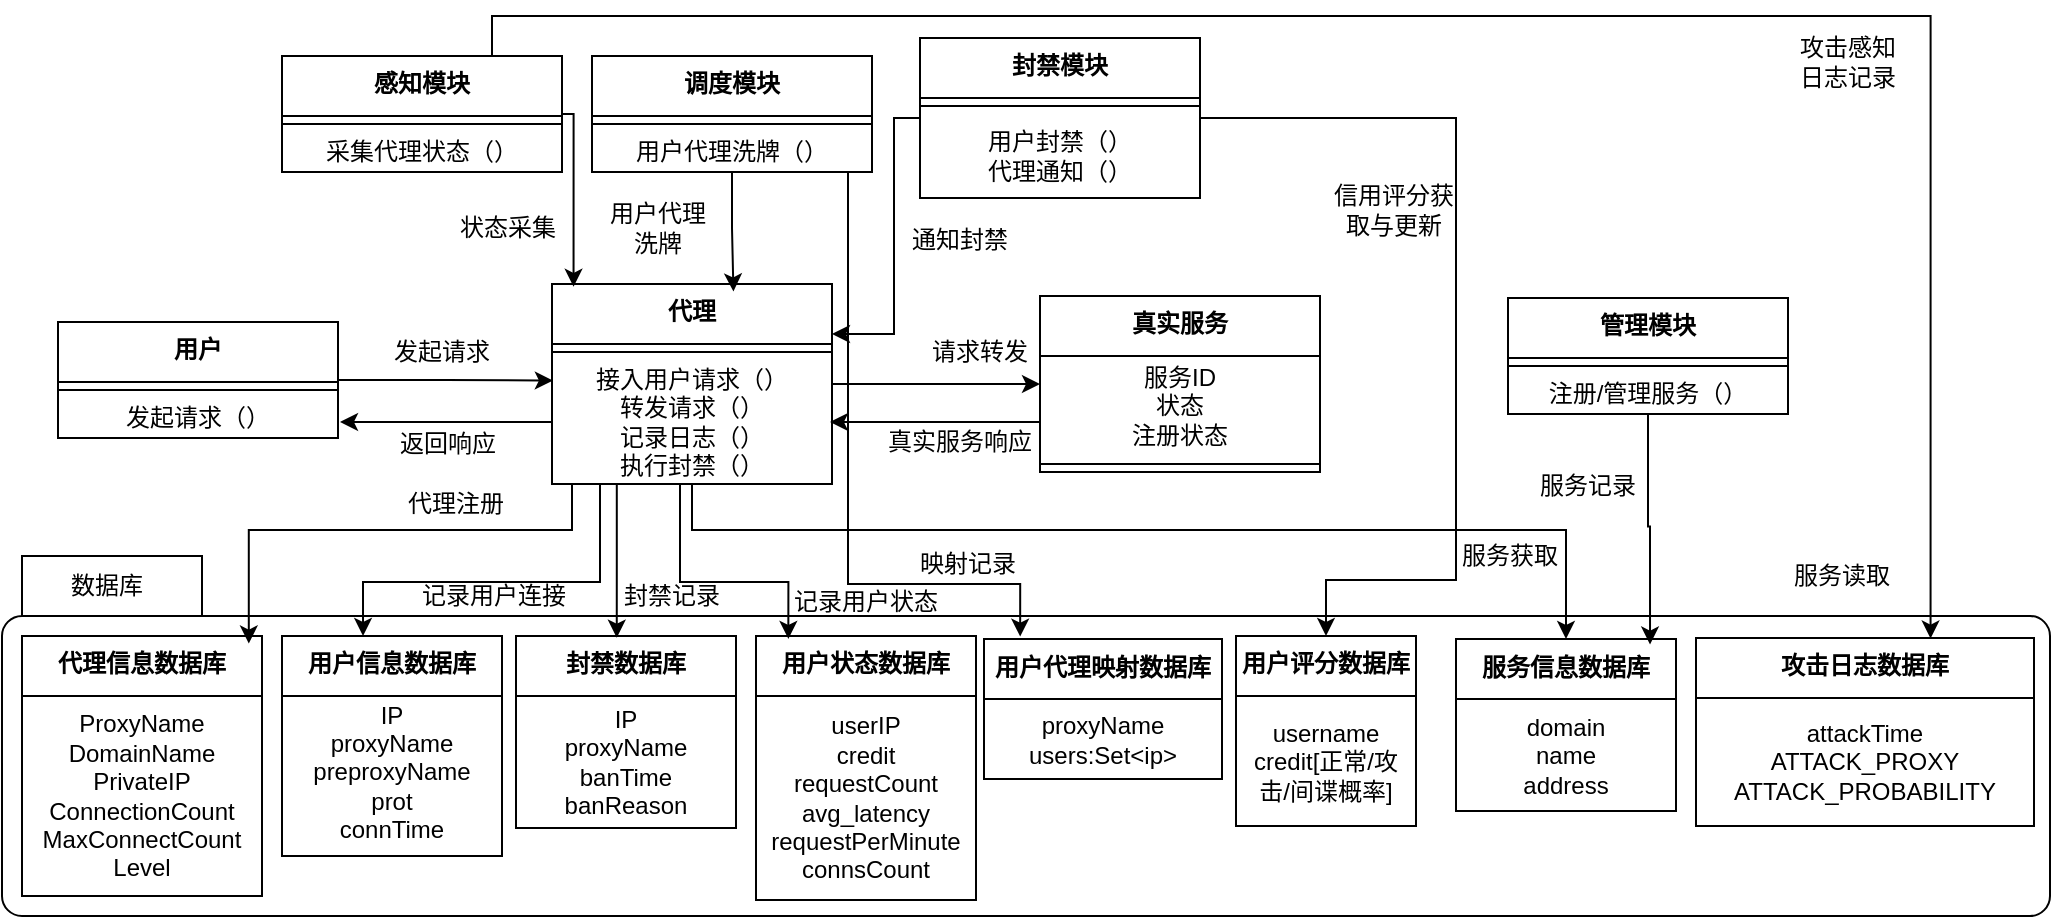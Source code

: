 <mxfile version="27.2.0">
  <diagram name="第 1 页" id="DZ0QAbeRI2pH2U1L4XII">
    <mxGraphModel dx="1176" dy="674" grid="0" gridSize="10" guides="1" tooltips="1" connect="1" arrows="1" fold="1" page="0" pageScale="1" pageWidth="827" pageHeight="1169" math="0" shadow="0">
      <root>
        <mxCell id="0" />
        <mxCell id="1" parent="0" />
        <mxCell id="5Vh5JoUaNr1qmaX9OePp-87" value="数据库" style="shape=folder;align=center;verticalAlign=middle;fontStyle=0;tabWidth=100;tabHeight=30;tabPosition=left;html=1;boundedLbl=1;labelInHeader=1;rounded=1;absoluteArcSize=1;arcSize=10;whiteSpace=wrap;" parent="1" vertex="1">
          <mxGeometry x="40" y="360" width="1024" height="180" as="geometry" />
        </mxCell>
        <mxCell id="5Vh5JoUaNr1qmaX9OePp-16" value="&lt;b&gt;真实服务&lt;/b&gt;" style="swimlane;fontStyle=0;align=center;verticalAlign=top;childLayout=stackLayout;horizontal=1;startSize=30;horizontalStack=0;resizeParent=1;resizeParentMax=0;resizeLast=0;collapsible=0;marginBottom=0;html=1;whiteSpace=wrap;" parent="1" vertex="1">
          <mxGeometry x="559" y="230" width="140" height="88" as="geometry" />
        </mxCell>
        <mxCell id="5Vh5JoUaNr1qmaX9OePp-17" value="服务ID&lt;div&gt;状态&lt;/div&gt;&lt;div&gt;注册状态&lt;/div&gt;" style="text;html=1;strokeColor=none;fillColor=none;align=center;verticalAlign=middle;spacingLeft=4;spacingRight=4;overflow=hidden;rotatable=0;points=[[0,0.5],[1,0.5]];portConstraint=eastwest;whiteSpace=wrap;" parent="5Vh5JoUaNr1qmaX9OePp-16" vertex="1">
          <mxGeometry y="30" width="140" height="50" as="geometry" />
        </mxCell>
        <mxCell id="5Vh5JoUaNr1qmaX9OePp-21" value="" style="line;strokeWidth=1;fillColor=none;align=left;verticalAlign=middle;spacingTop=-1;spacingLeft=3;spacingRight=3;rotatable=0;labelPosition=right;points=[];portConstraint=eastwest;" parent="5Vh5JoUaNr1qmaX9OePp-16" vertex="1">
          <mxGeometry y="80" width="140" height="8" as="geometry" />
        </mxCell>
        <mxCell id="V5THwoHqdK0BH-ILcZmP-6" style="edgeStyle=orthogonalEdgeStyle;rounded=0;orthogonalLoop=1;jettySize=auto;html=1;exitX=1;exitY=0.5;exitDx=0;exitDy=0;" edge="1" parent="1" source="5Vh5JoUaNr1qmaX9OePp-42">
          <mxGeometry relative="1" as="geometry">
            <mxPoint x="315.429" y="272.286" as="targetPoint" />
          </mxGeometry>
        </mxCell>
        <mxCell id="5Vh5JoUaNr1qmaX9OePp-42" value="&lt;b&gt;用户&lt;/b&gt;" style="swimlane;fontStyle=0;align=center;verticalAlign=top;childLayout=stackLayout;horizontal=1;startSize=30;horizontalStack=0;resizeParent=1;resizeParentMax=0;resizeLast=0;collapsible=0;marginBottom=0;html=1;whiteSpace=wrap;" parent="1" vertex="1">
          <mxGeometry x="68" y="243" width="140" height="58" as="geometry" />
        </mxCell>
        <mxCell id="5Vh5JoUaNr1qmaX9OePp-44" value="" style="line;strokeWidth=1;fillColor=none;align=left;verticalAlign=middle;spacingTop=-1;spacingLeft=3;spacingRight=3;rotatable=0;labelPosition=right;points=[];portConstraint=eastwest;" parent="5Vh5JoUaNr1qmaX9OePp-42" vertex="1">
          <mxGeometry y="30" width="140" height="8" as="geometry" />
        </mxCell>
        <mxCell id="5Vh5JoUaNr1qmaX9OePp-45" value="发起请求（）" style="text;html=1;strokeColor=none;fillColor=none;align=center;verticalAlign=middle;spacingLeft=4;spacingRight=4;overflow=hidden;rotatable=0;points=[[0,0.5],[1,0.5]];portConstraint=eastwest;whiteSpace=wrap;" parent="5Vh5JoUaNr1qmaX9OePp-42" vertex="1">
          <mxGeometry y="38" width="140" height="20" as="geometry" />
        </mxCell>
        <mxCell id="5Vh5JoUaNr1qmaX9OePp-50" value="&lt;b&gt;感知模块&lt;/b&gt;" style="swimlane;fontStyle=0;align=center;verticalAlign=top;childLayout=stackLayout;horizontal=1;startSize=30;horizontalStack=0;resizeParent=1;resizeParentMax=0;resizeLast=0;collapsible=0;marginBottom=0;html=1;whiteSpace=wrap;" parent="1" vertex="1">
          <mxGeometry x="180" y="110" width="140" height="58" as="geometry" />
        </mxCell>
        <mxCell id="5Vh5JoUaNr1qmaX9OePp-52" value="" style="line;strokeWidth=1;fillColor=none;align=left;verticalAlign=middle;spacingTop=-1;spacingLeft=3;spacingRight=3;rotatable=0;labelPosition=right;points=[];portConstraint=eastwest;" parent="5Vh5JoUaNr1qmaX9OePp-50" vertex="1">
          <mxGeometry y="30" width="140" height="8" as="geometry" />
        </mxCell>
        <mxCell id="5Vh5JoUaNr1qmaX9OePp-53" value="采集代理状态（）" style="text;html=1;strokeColor=none;fillColor=none;align=center;verticalAlign=middle;spacingLeft=4;spacingRight=4;overflow=hidden;rotatable=0;points=[[0,0.5],[1,0.5]];portConstraint=eastwest;whiteSpace=wrap;" parent="5Vh5JoUaNr1qmaX9OePp-50" vertex="1">
          <mxGeometry y="38" width="140" height="20" as="geometry" />
        </mxCell>
        <mxCell id="V5THwoHqdK0BH-ILcZmP-37" style="edgeStyle=orthogonalEdgeStyle;rounded=0;orthogonalLoop=1;jettySize=auto;html=1;entryX=0.152;entryY=-0.017;entryDx=0;entryDy=0;entryPerimeter=0;" edge="1" parent="1" target="V5THwoHqdK0BH-ILcZmP-3">
          <mxGeometry relative="1" as="geometry">
            <mxPoint x="462.999" y="168" as="sourcePoint" />
            <mxPoint x="582.999" y="401.5" as="targetPoint" />
            <Array as="points">
              <mxPoint x="463" y="374" />
              <mxPoint x="549" y="374" />
            </Array>
          </mxGeometry>
        </mxCell>
        <mxCell id="5Vh5JoUaNr1qmaX9OePp-54" value="&lt;b&gt;调度模块&lt;/b&gt;" style="swimlane;fontStyle=0;align=center;verticalAlign=top;childLayout=stackLayout;horizontal=1;startSize=30;horizontalStack=0;resizeParent=1;resizeParentMax=0;resizeLast=0;collapsible=0;marginBottom=0;html=1;whiteSpace=wrap;" parent="1" vertex="1">
          <mxGeometry x="335" y="110" width="140" height="58" as="geometry" />
        </mxCell>
        <mxCell id="5Vh5JoUaNr1qmaX9OePp-56" value="" style="line;strokeWidth=1;fillColor=none;align=left;verticalAlign=middle;spacingTop=-1;spacingLeft=3;spacingRight=3;rotatable=0;labelPosition=right;points=[];portConstraint=eastwest;" parent="5Vh5JoUaNr1qmaX9OePp-54" vertex="1">
          <mxGeometry y="30" width="140" height="8" as="geometry" />
        </mxCell>
        <mxCell id="5Vh5JoUaNr1qmaX9OePp-57" value="用户代理洗牌（）" style="text;html=1;strokeColor=none;fillColor=none;align=center;verticalAlign=middle;spacingLeft=4;spacingRight=4;overflow=hidden;rotatable=0;points=[[0,0.5],[1,0.5]];portConstraint=eastwest;whiteSpace=wrap;" parent="5Vh5JoUaNr1qmaX9OePp-54" vertex="1">
          <mxGeometry y="38" width="140" height="20" as="geometry" />
        </mxCell>
        <mxCell id="5Vh5JoUaNr1qmaX9OePp-58" value="&lt;b&gt;代理信息数据库&lt;/b&gt;" style="swimlane;fontStyle=0;align=center;verticalAlign=top;childLayout=stackLayout;horizontal=1;startSize=30;horizontalStack=0;resizeParent=1;resizeParentMax=0;resizeLast=0;collapsible=0;marginBottom=0;html=1;whiteSpace=wrap;" parent="1" vertex="1">
          <mxGeometry x="50" y="400" width="120" height="130" as="geometry" />
        </mxCell>
        <mxCell id="5Vh5JoUaNr1qmaX9OePp-59" value="&lt;div&gt;&lt;div&gt;ProxyName&lt;/div&gt;&lt;/div&gt;&lt;div&gt;DomainName&lt;/div&gt;&lt;div&gt;PrivateIP&lt;/div&gt;&lt;div&gt;ConnectionCount&lt;/div&gt;&lt;div&gt;MaxConnectCount&lt;/div&gt;&lt;div&gt;Level&lt;/div&gt;" style="text;html=1;strokeColor=none;fillColor=none;align=center;verticalAlign=middle;spacingLeft=4;spacingRight=4;overflow=hidden;rotatable=0;points=[[0,0.5],[1,0.5]];portConstraint=eastwest;whiteSpace=wrap;" parent="5Vh5JoUaNr1qmaX9OePp-58" vertex="1">
          <mxGeometry y="30" width="120" height="100" as="geometry" />
        </mxCell>
        <mxCell id="5Vh5JoUaNr1qmaX9OePp-62" value="&lt;b&gt;管理模块&lt;/b&gt;" style="swimlane;fontStyle=0;align=center;verticalAlign=top;childLayout=stackLayout;horizontal=1;startSize=30;horizontalStack=0;resizeParent=1;resizeParentMax=0;resizeLast=0;collapsible=0;marginBottom=0;html=1;whiteSpace=wrap;" parent="1" vertex="1">
          <mxGeometry x="793" y="231" width="140" height="58" as="geometry" />
        </mxCell>
        <mxCell id="5Vh5JoUaNr1qmaX9OePp-64" value="" style="line;strokeWidth=1;fillColor=none;align=left;verticalAlign=middle;spacingTop=-1;spacingLeft=3;spacingRight=3;rotatable=0;labelPosition=right;points=[];portConstraint=eastwest;" parent="5Vh5JoUaNr1qmaX9OePp-62" vertex="1">
          <mxGeometry y="30" width="140" height="8" as="geometry" />
        </mxCell>
        <mxCell id="5Vh5JoUaNr1qmaX9OePp-65" value="注册/管理服务（）" style="text;html=1;strokeColor=none;fillColor=none;align=center;verticalAlign=middle;spacingLeft=4;spacingRight=4;overflow=hidden;rotatable=0;points=[[0,0.5],[1,0.5]];portConstraint=eastwest;whiteSpace=wrap;" parent="5Vh5JoUaNr1qmaX9OePp-62" vertex="1">
          <mxGeometry y="38" width="140" height="20" as="geometry" />
        </mxCell>
        <mxCell id="V5THwoHqdK0BH-ILcZmP-12" style="edgeStyle=orthogonalEdgeStyle;rounded=0;orthogonalLoop=1;jettySize=auto;html=1;entryX=0;entryY=0.5;entryDx=0;entryDy=0;" edge="1" parent="1" source="5Vh5JoUaNr1qmaX9OePp-66" target="5Vh5JoUaNr1qmaX9OePp-16">
          <mxGeometry relative="1" as="geometry" />
        </mxCell>
        <mxCell id="V5THwoHqdK0BH-ILcZmP-39" style="edgeStyle=orthogonalEdgeStyle;rounded=0;orthogonalLoop=1;jettySize=auto;html=1;" edge="1" parent="1">
          <mxGeometry relative="1" as="geometry">
            <mxPoint x="351.49" y="324" as="sourcePoint" />
            <mxPoint x="220.519" y="400" as="targetPoint" />
            <Array as="points">
              <mxPoint x="339" y="324" />
              <mxPoint x="339" y="373" />
              <mxPoint x="221" y="373" />
            </Array>
          </mxGeometry>
        </mxCell>
        <mxCell id="V5THwoHqdK0BH-ILcZmP-49" style="edgeStyle=orthogonalEdgeStyle;rounded=0;orthogonalLoop=1;jettySize=auto;html=1;" edge="1" parent="1" source="5Vh5JoUaNr1qmaX9OePp-66" target="5Vh5JoUaNr1qmaX9OePp-90">
          <mxGeometry relative="1" as="geometry">
            <Array as="points">
              <mxPoint x="385" y="347" />
              <mxPoint x="822" y="347" />
            </Array>
          </mxGeometry>
        </mxCell>
        <mxCell id="5Vh5JoUaNr1qmaX9OePp-66" value="&lt;b&gt;代理&lt;/b&gt;" style="swimlane;fontStyle=0;align=center;verticalAlign=top;childLayout=stackLayout;horizontal=1;startSize=30;horizontalStack=0;resizeParent=1;resizeParentMax=0;resizeLast=0;collapsible=0;marginBottom=0;html=1;whiteSpace=wrap;" parent="1" vertex="1">
          <mxGeometry x="315" y="224" width="140" height="100" as="geometry" />
        </mxCell>
        <mxCell id="5Vh5JoUaNr1qmaX9OePp-68" value="" style="line;strokeWidth=1;fillColor=none;align=left;verticalAlign=middle;spacingTop=-1;spacingLeft=3;spacingRight=3;rotatable=0;labelPosition=right;points=[];portConstraint=eastwest;" parent="5Vh5JoUaNr1qmaX9OePp-66" vertex="1">
          <mxGeometry y="30" width="140" height="8" as="geometry" />
        </mxCell>
        <mxCell id="5Vh5JoUaNr1qmaX9OePp-69" value="接入用户请求（&lt;span style=&quot;background-color: transparent; color: light-dark(rgb(0, 0, 0), rgb(255, 255, 255));&quot;&gt;）&lt;/span&gt;&lt;div&gt;&lt;span style=&quot;background-color: transparent; color: light-dark(rgb(0, 0, 0), rgb(255, 255, 255));&quot;&gt;转发请求（）&lt;/span&gt;&lt;/div&gt;&lt;div&gt;&lt;span style=&quot;background-color: transparent; color: light-dark(rgb(0, 0, 0), rgb(255, 255, 255));&quot;&gt;记录日志（&lt;/span&gt;&lt;span style=&quot;background-color: transparent; color: light-dark(rgb(0, 0, 0), rgb(255, 255, 255));&quot;&gt;）&lt;/span&gt;&lt;/div&gt;&lt;div&gt;&lt;span style=&quot;background-color: transparent; color: light-dark(rgb(0, 0, 0), rgb(255, 255, 255));&quot;&gt;执行封禁（）&lt;/span&gt;&lt;/div&gt;" style="text;html=1;strokeColor=none;fillColor=none;align=center;verticalAlign=middle;spacingLeft=4;spacingRight=4;overflow=hidden;rotatable=0;points=[[0,0.5],[1,0.5]];portConstraint=eastwest;whiteSpace=wrap;" parent="5Vh5JoUaNr1qmaX9OePp-66" vertex="1">
          <mxGeometry y="38" width="140" height="62" as="geometry" />
        </mxCell>
        <mxCell id="V5THwoHqdK0BH-ILcZmP-35" style="edgeStyle=orthogonalEdgeStyle;rounded=0;orthogonalLoop=1;jettySize=auto;html=1;" edge="1" parent="1" source="5Vh5JoUaNr1qmaX9OePp-74" target="5Vh5JoUaNr1qmaX9OePp-98">
          <mxGeometry relative="1" as="geometry">
            <Array as="points">
              <mxPoint x="767" y="141" />
              <mxPoint x="767" y="372" />
              <mxPoint x="702" y="372" />
            </Array>
          </mxGeometry>
        </mxCell>
        <mxCell id="5Vh5JoUaNr1qmaX9OePp-74" value="&lt;b&gt;封禁模块&lt;/b&gt;" style="swimlane;fontStyle=0;align=center;verticalAlign=top;childLayout=stackLayout;horizontal=1;startSize=30;horizontalStack=0;resizeParent=1;resizeParentMax=0;resizeLast=0;collapsible=0;marginBottom=0;html=1;whiteSpace=wrap;" parent="1" vertex="1">
          <mxGeometry x="499" y="101" width="140" height="80" as="geometry" />
        </mxCell>
        <mxCell id="5Vh5JoUaNr1qmaX9OePp-76" value="" style="line;strokeWidth=1;fillColor=none;align=left;verticalAlign=middle;spacingTop=-1;spacingLeft=3;spacingRight=3;rotatable=0;labelPosition=right;points=[];portConstraint=eastwest;" parent="5Vh5JoUaNr1qmaX9OePp-74" vertex="1">
          <mxGeometry y="30" width="140" height="8" as="geometry" />
        </mxCell>
        <mxCell id="5Vh5JoUaNr1qmaX9OePp-77" value="用户封禁（）&lt;div&gt;代理通知（）&lt;/div&gt;" style="text;html=1;strokeColor=none;fillColor=none;align=center;verticalAlign=middle;spacingLeft=4;spacingRight=4;overflow=hidden;rotatable=0;points=[[0,0.5],[1,0.5]];portConstraint=eastwest;whiteSpace=wrap;" parent="5Vh5JoUaNr1qmaX9OePp-74" vertex="1">
          <mxGeometry y="38" width="140" height="42" as="geometry" />
        </mxCell>
        <mxCell id="5Vh5JoUaNr1qmaX9OePp-88" value="&lt;b&gt;用户信息数据库&lt;/b&gt;" style="swimlane;fontStyle=0;align=center;verticalAlign=top;childLayout=stackLayout;horizontal=1;startSize=30;horizontalStack=0;resizeParent=1;resizeParentMax=0;resizeLast=0;collapsible=0;marginBottom=0;html=1;whiteSpace=wrap;" parent="1" vertex="1">
          <mxGeometry x="180" y="400" width="110" height="110" as="geometry" />
        </mxCell>
        <mxCell id="5Vh5JoUaNr1qmaX9OePp-89" value="IP&lt;div&gt;proxyName&lt;/div&gt;&lt;div&gt;preproxyName&lt;/div&gt;&lt;div&gt;prot&lt;/div&gt;&lt;div&gt;connTime&lt;/div&gt;&lt;div&gt;&lt;br&gt;&lt;/div&gt;" style="text;html=1;strokeColor=none;fillColor=none;align=center;verticalAlign=middle;spacingLeft=4;spacingRight=4;overflow=hidden;rotatable=0;points=[[0,0.5],[1,0.5]];portConstraint=eastwest;whiteSpace=wrap;" parent="5Vh5JoUaNr1qmaX9OePp-88" vertex="1">
          <mxGeometry y="30" width="110" height="80" as="geometry" />
        </mxCell>
        <mxCell id="5Vh5JoUaNr1qmaX9OePp-90" value="&lt;b&gt;服务信息数据库&lt;/b&gt;" style="swimlane;fontStyle=0;align=center;verticalAlign=top;childLayout=stackLayout;horizontal=1;startSize=30;horizontalStack=0;resizeParent=1;resizeParentMax=0;resizeLast=0;collapsible=0;marginBottom=0;html=1;whiteSpace=wrap;" parent="1" vertex="1">
          <mxGeometry x="767" y="401.5" width="110" height="86" as="geometry" />
        </mxCell>
        <mxCell id="5Vh5JoUaNr1qmaX9OePp-91" value="domain&lt;div&gt;name&lt;/div&gt;&lt;div&gt;address&lt;/div&gt;" style="text;html=1;strokeColor=none;fillColor=none;align=center;verticalAlign=middle;spacingLeft=4;spacingRight=4;overflow=hidden;rotatable=0;points=[[0,0.5],[1,0.5]];portConstraint=eastwest;whiteSpace=wrap;" parent="5Vh5JoUaNr1qmaX9OePp-90" vertex="1">
          <mxGeometry y="30" width="110" height="56" as="geometry" />
        </mxCell>
        <mxCell id="5Vh5JoUaNr1qmaX9OePp-92" value="&lt;b&gt;封禁数据库&lt;/b&gt;" style="swimlane;fontStyle=0;align=center;verticalAlign=top;childLayout=stackLayout;horizontal=1;startSize=30;horizontalStack=0;resizeParent=1;resizeParentMax=0;resizeLast=0;collapsible=0;marginBottom=0;html=1;whiteSpace=wrap;" parent="1" vertex="1">
          <mxGeometry x="297" y="400" width="110" height="96" as="geometry" />
        </mxCell>
        <mxCell id="5Vh5JoUaNr1qmaX9OePp-93" value="IP&lt;div&gt;proxyName&lt;/div&gt;&lt;div&gt;banTime&lt;/div&gt;&lt;div&gt;banReason&lt;/div&gt;" style="text;html=1;strokeColor=none;fillColor=none;align=center;verticalAlign=middle;spacingLeft=4;spacingRight=4;overflow=hidden;rotatable=0;points=[[0,0.5],[1,0.5]];portConstraint=eastwest;whiteSpace=wrap;" parent="5Vh5JoUaNr1qmaX9OePp-92" vertex="1">
          <mxGeometry y="30" width="110" height="66" as="geometry" />
        </mxCell>
        <mxCell id="5Vh5JoUaNr1qmaX9OePp-94" value="&lt;b&gt;用户状态数据库&lt;/b&gt;" style="swimlane;fontStyle=0;align=center;verticalAlign=top;childLayout=stackLayout;horizontal=1;startSize=30;horizontalStack=0;resizeParent=1;resizeParentMax=0;resizeLast=0;collapsible=0;marginBottom=0;html=1;whiteSpace=wrap;" parent="1" vertex="1">
          <mxGeometry x="417" y="400" width="110" height="132" as="geometry" />
        </mxCell>
        <mxCell id="5Vh5JoUaNr1qmaX9OePp-95" value="userIP&lt;div&gt;credit&lt;/div&gt;&lt;div&gt;requestCount&lt;/div&gt;&lt;div&gt;avg_latency&lt;/div&gt;&lt;div&gt;requestPerMinute&lt;/div&gt;&lt;div&gt;connsCount&lt;/div&gt;" style="text;html=1;strokeColor=none;fillColor=none;align=center;verticalAlign=middle;spacingLeft=4;spacingRight=4;overflow=hidden;rotatable=0;points=[[0,0.5],[1,0.5]];portConstraint=eastwest;whiteSpace=wrap;" parent="5Vh5JoUaNr1qmaX9OePp-94" vertex="1">
          <mxGeometry y="30" width="110" height="102" as="geometry" />
        </mxCell>
        <mxCell id="5Vh5JoUaNr1qmaX9OePp-98" value="&lt;b&gt;用户评分数据库&lt;/b&gt;" style="swimlane;fontStyle=0;align=center;verticalAlign=top;childLayout=stackLayout;horizontal=1;startSize=30;horizontalStack=0;resizeParent=1;resizeParentMax=0;resizeLast=0;collapsible=0;marginBottom=0;html=1;whiteSpace=wrap;" parent="1" vertex="1">
          <mxGeometry x="657" y="400" width="90" height="95" as="geometry" />
        </mxCell>
        <mxCell id="5Vh5JoUaNr1qmaX9OePp-99" value="username&lt;div&gt;credit[正常/攻击/间谍概率]&lt;/div&gt;" style="text;html=1;strokeColor=none;fillColor=none;align=center;verticalAlign=middle;spacingLeft=4;spacingRight=4;overflow=hidden;rotatable=0;points=[[0,0.5],[1,0.5]];portConstraint=eastwest;whiteSpace=wrap;" parent="5Vh5JoUaNr1qmaX9OePp-98" vertex="1">
          <mxGeometry y="30" width="90" height="65" as="geometry" />
        </mxCell>
        <mxCell id="5Vh5JoUaNr1qmaX9OePp-100" value="&lt;b&gt;攻击日志数据库&lt;/b&gt;" style="swimlane;fontStyle=0;align=center;verticalAlign=top;childLayout=stackLayout;horizontal=1;startSize=30;horizontalStack=0;resizeParent=1;resizeParentMax=0;resizeLast=0;collapsible=0;marginBottom=0;html=1;whiteSpace=wrap;" parent="1" vertex="1">
          <mxGeometry x="887" y="401" width="169" height="94" as="geometry" />
        </mxCell>
        <mxCell id="5Vh5JoUaNr1qmaX9OePp-101" value="attackTime&lt;div&gt;ATTACK_PROXY&lt;/div&gt;&lt;div&gt;ATTACK_PROBABILITY&lt;/div&gt;" style="text;html=1;strokeColor=none;fillColor=none;align=center;verticalAlign=middle;spacingLeft=4;spacingRight=4;overflow=hidden;rotatable=0;points=[[0,0.5],[1,0.5]];portConstraint=eastwest;whiteSpace=wrap;" parent="5Vh5JoUaNr1qmaX9OePp-100" vertex="1">
          <mxGeometry y="30" width="169" height="64" as="geometry" />
        </mxCell>
        <mxCell id="V5THwoHqdK0BH-ILcZmP-3" value="&lt;b&gt;用户代理映射数据库&lt;/b&gt;" style="swimlane;fontStyle=0;align=center;verticalAlign=top;childLayout=stackLayout;horizontal=1;startSize=30;horizontalStack=0;resizeParent=1;resizeParentMax=0;resizeLast=0;collapsible=0;marginBottom=0;html=1;whiteSpace=wrap;" vertex="1" parent="1">
          <mxGeometry x="531" y="401.5" width="119" height="70" as="geometry" />
        </mxCell>
        <mxCell id="V5THwoHqdK0BH-ILcZmP-4" value="proxyName&lt;div&gt;users:Set&amp;lt;ip&amp;gt;&lt;/div&gt;" style="text;html=1;strokeColor=none;fillColor=none;align=center;verticalAlign=middle;spacingLeft=4;spacingRight=4;overflow=hidden;rotatable=0;points=[[0,0.5],[1,0.5]];portConstraint=eastwest;whiteSpace=wrap;" vertex="1" parent="V5THwoHqdK0BH-ILcZmP-3">
          <mxGeometry y="30" width="119" height="40" as="geometry" />
        </mxCell>
        <mxCell id="V5THwoHqdK0BH-ILcZmP-7" value="发起请求" style="text;html=1;align=center;verticalAlign=middle;whiteSpace=wrap;rounded=0;" vertex="1" parent="1">
          <mxGeometry x="230" y="243" width="60" height="30" as="geometry" />
        </mxCell>
        <mxCell id="V5THwoHqdK0BH-ILcZmP-8" style="edgeStyle=orthogonalEdgeStyle;rounded=0;orthogonalLoop=1;jettySize=auto;html=1;exitX=0;exitY=0.5;exitDx=0;exitDy=0;" edge="1" parent="1" source="5Vh5JoUaNr1qmaX9OePp-69">
          <mxGeometry relative="1" as="geometry">
            <mxPoint x="209" y="293" as="targetPoint" />
          </mxGeometry>
        </mxCell>
        <mxCell id="V5THwoHqdK0BH-ILcZmP-10" value="返回响应" style="text;html=1;align=center;verticalAlign=middle;whiteSpace=wrap;rounded=0;" vertex="1" parent="1">
          <mxGeometry x="233" y="289" width="60" height="30" as="geometry" />
        </mxCell>
        <mxCell id="V5THwoHqdK0BH-ILcZmP-13" style="edgeStyle=orthogonalEdgeStyle;rounded=0;orthogonalLoop=1;jettySize=auto;html=1;" edge="1" parent="1" source="5Vh5JoUaNr1qmaX9OePp-17">
          <mxGeometry relative="1" as="geometry">
            <mxPoint x="454" y="293" as="targetPoint" />
            <Array as="points">
              <mxPoint x="456" y="293" />
            </Array>
          </mxGeometry>
        </mxCell>
        <mxCell id="V5THwoHqdK0BH-ILcZmP-14" value="请求转发" style="text;html=1;align=center;verticalAlign=middle;whiteSpace=wrap;rounded=0;" vertex="1" parent="1">
          <mxGeometry x="499" y="243" width="60" height="30" as="geometry" />
        </mxCell>
        <mxCell id="V5THwoHqdK0BH-ILcZmP-15" value="真实服务响应" style="text;html=1;align=center;verticalAlign=middle;whiteSpace=wrap;rounded=0;" vertex="1" parent="1">
          <mxGeometry x="478" y="288" width="82" height="30" as="geometry" />
        </mxCell>
        <mxCell id="V5THwoHqdK0BH-ILcZmP-16" style="edgeStyle=orthogonalEdgeStyle;rounded=0;orthogonalLoop=1;jettySize=auto;html=1;entryX=0.945;entryY=0.029;entryDx=0;entryDy=0;entryPerimeter=0;" edge="1" parent="1" source="5Vh5JoUaNr1qmaX9OePp-66" target="5Vh5JoUaNr1qmaX9OePp-58">
          <mxGeometry relative="1" as="geometry">
            <Array as="points">
              <mxPoint x="325" y="347" />
              <mxPoint x="163" y="347" />
            </Array>
          </mxGeometry>
        </mxCell>
        <mxCell id="V5THwoHqdK0BH-ILcZmP-17" value="代理注册" style="text;html=1;align=center;verticalAlign=middle;whiteSpace=wrap;rounded=0;" vertex="1" parent="1">
          <mxGeometry x="237" y="319" width="60" height="30" as="geometry" />
        </mxCell>
        <mxCell id="V5THwoHqdK0BH-ILcZmP-19" style="edgeStyle=orthogonalEdgeStyle;rounded=0;orthogonalLoop=1;jettySize=auto;html=1;entryX=0.077;entryY=0.014;entryDx=0;entryDy=0;entryPerimeter=0;" edge="1" parent="1" source="5Vh5JoUaNr1qmaX9OePp-50" target="5Vh5JoUaNr1qmaX9OePp-66">
          <mxGeometry relative="1" as="geometry">
            <Array as="points">
              <mxPoint x="326" y="139" />
            </Array>
          </mxGeometry>
        </mxCell>
        <mxCell id="V5THwoHqdK0BH-ILcZmP-20" value="状态采集" style="text;html=1;align=center;verticalAlign=middle;whiteSpace=wrap;rounded=0;" vertex="1" parent="1">
          <mxGeometry x="263" y="181" width="60" height="30" as="geometry" />
        </mxCell>
        <mxCell id="V5THwoHqdK0BH-ILcZmP-22" style="edgeStyle=orthogonalEdgeStyle;rounded=0;orthogonalLoop=1;jettySize=auto;html=1;entryX=1;entryY=0.25;entryDx=0;entryDy=0;" edge="1" parent="1" source="5Vh5JoUaNr1qmaX9OePp-74" target="5Vh5JoUaNr1qmaX9OePp-66">
          <mxGeometry relative="1" as="geometry">
            <Array as="points">
              <mxPoint x="486" y="141" />
              <mxPoint x="486" y="249" />
            </Array>
          </mxGeometry>
        </mxCell>
        <mxCell id="V5THwoHqdK0BH-ILcZmP-23" value="用户代理洗牌" style="text;html=1;align=center;verticalAlign=middle;whiteSpace=wrap;rounded=0;" vertex="1" parent="1">
          <mxGeometry x="338" y="181" width="60" height="30" as="geometry" />
        </mxCell>
        <mxCell id="V5THwoHqdK0BH-ILcZmP-25" style="edgeStyle=orthogonalEdgeStyle;rounded=0;orthogonalLoop=1;jettySize=auto;html=1;entryX=0.648;entryY=0.037;entryDx=0;entryDy=0;entryPerimeter=0;" edge="1" parent="1" source="5Vh5JoUaNr1qmaX9OePp-54" target="5Vh5JoUaNr1qmaX9OePp-66">
          <mxGeometry relative="1" as="geometry" />
        </mxCell>
        <mxCell id="V5THwoHqdK0BH-ILcZmP-26" value="通知封禁" style="text;html=1;align=center;verticalAlign=middle;whiteSpace=wrap;rounded=0;" vertex="1" parent="1">
          <mxGeometry x="489" y="187" width="60" height="30" as="geometry" />
        </mxCell>
        <mxCell id="V5THwoHqdK0BH-ILcZmP-28" value="服务记录" style="text;html=1;align=center;verticalAlign=middle;whiteSpace=wrap;rounded=0;" vertex="1" parent="1">
          <mxGeometry x="803" y="310" width="60" height="30" as="geometry" />
        </mxCell>
        <mxCell id="V5THwoHqdK0BH-ILcZmP-30" value="服务读取" style="text;html=1;align=center;verticalAlign=middle;whiteSpace=wrap;rounded=0;" vertex="1" parent="1">
          <mxGeometry x="930" y="355" width="60" height="30" as="geometry" />
        </mxCell>
        <mxCell id="V5THwoHqdK0BH-ILcZmP-33" style="edgeStyle=orthogonalEdgeStyle;rounded=0;orthogonalLoop=1;jettySize=auto;html=1;entryX=0.694;entryY=0.003;entryDx=0;entryDy=0;entryPerimeter=0;exitX=0.75;exitY=0;exitDx=0;exitDy=0;" edge="1" parent="1" source="5Vh5JoUaNr1qmaX9OePp-50" target="5Vh5JoUaNr1qmaX9OePp-100">
          <mxGeometry relative="1" as="geometry" />
        </mxCell>
        <mxCell id="V5THwoHqdK0BH-ILcZmP-34" value="攻击感知日志记录" style="text;html=1;align=center;verticalAlign=middle;whiteSpace=wrap;rounded=0;" vertex="1" parent="1">
          <mxGeometry x="933" y="98" width="60" height="30" as="geometry" />
        </mxCell>
        <mxCell id="V5THwoHqdK0BH-ILcZmP-36" value="信用评分获取与更新" style="text;html=1;align=center;verticalAlign=middle;whiteSpace=wrap;rounded=0;" vertex="1" parent="1">
          <mxGeometry x="701" y="172" width="70" height="30" as="geometry" />
        </mxCell>
        <mxCell id="V5THwoHqdK0BH-ILcZmP-38" value="映射记录" style="text;html=1;align=center;verticalAlign=middle;whiteSpace=wrap;rounded=0;" vertex="1" parent="1">
          <mxGeometry x="493" y="349" width="60" height="30" as="geometry" />
        </mxCell>
        <mxCell id="V5THwoHqdK0BH-ILcZmP-40" value="记录用户连接" style="text;html=1;align=center;verticalAlign=middle;whiteSpace=wrap;rounded=0;" vertex="1" parent="1">
          <mxGeometry x="246" y="365" width="80" height="30" as="geometry" />
        </mxCell>
        <mxCell id="V5THwoHqdK0BH-ILcZmP-42" style="edgeStyle=orthogonalEdgeStyle;rounded=0;orthogonalLoop=1;jettySize=auto;html=1;entryX=0.147;entryY=0.011;entryDx=0;entryDy=0;entryPerimeter=0;" edge="1" parent="1" source="5Vh5JoUaNr1qmaX9OePp-66" target="5Vh5JoUaNr1qmaX9OePp-94">
          <mxGeometry relative="1" as="geometry">
            <Array as="points">
              <mxPoint x="379" y="373" />
              <mxPoint x="433" y="373" />
            </Array>
          </mxGeometry>
        </mxCell>
        <mxCell id="V5THwoHqdK0BH-ILcZmP-43" value="记录用户状态" style="text;html=1;align=center;verticalAlign=middle;whiteSpace=wrap;rounded=0;" vertex="1" parent="1">
          <mxGeometry x="432" y="368" width="80" height="30" as="geometry" />
        </mxCell>
        <mxCell id="V5THwoHqdK0BH-ILcZmP-46" style="edgeStyle=orthogonalEdgeStyle;rounded=0;orthogonalLoop=1;jettySize=auto;html=1;entryX=0.458;entryY=0.009;entryDx=0;entryDy=0;entryPerimeter=0;" edge="1" parent="1" source="5Vh5JoUaNr1qmaX9OePp-66" target="5Vh5JoUaNr1qmaX9OePp-92">
          <mxGeometry relative="1" as="geometry">
            <Array as="points">
              <mxPoint x="347" y="362" />
            </Array>
          </mxGeometry>
        </mxCell>
        <mxCell id="V5THwoHqdK0BH-ILcZmP-47" value="封禁记录" style="text;html=1;align=center;verticalAlign=middle;whiteSpace=wrap;rounded=0;" vertex="1" parent="1">
          <mxGeometry x="335" y="365" width="80" height="30" as="geometry" />
        </mxCell>
        <mxCell id="V5THwoHqdK0BH-ILcZmP-50" style="edgeStyle=orthogonalEdgeStyle;rounded=0;orthogonalLoop=1;jettySize=auto;html=1;entryX=0.882;entryY=0.032;entryDx=0;entryDy=0;entryPerimeter=0;" edge="1" parent="1" source="5Vh5JoUaNr1qmaX9OePp-62" target="5Vh5JoUaNr1qmaX9OePp-90">
          <mxGeometry relative="1" as="geometry" />
        </mxCell>
        <mxCell id="V5THwoHqdK0BH-ILcZmP-51" value="服务获取" style="text;html=1;align=center;verticalAlign=middle;whiteSpace=wrap;rounded=0;" vertex="1" parent="1">
          <mxGeometry x="764" y="345" width="60" height="30" as="geometry" />
        </mxCell>
      </root>
    </mxGraphModel>
  </diagram>
</mxfile>
